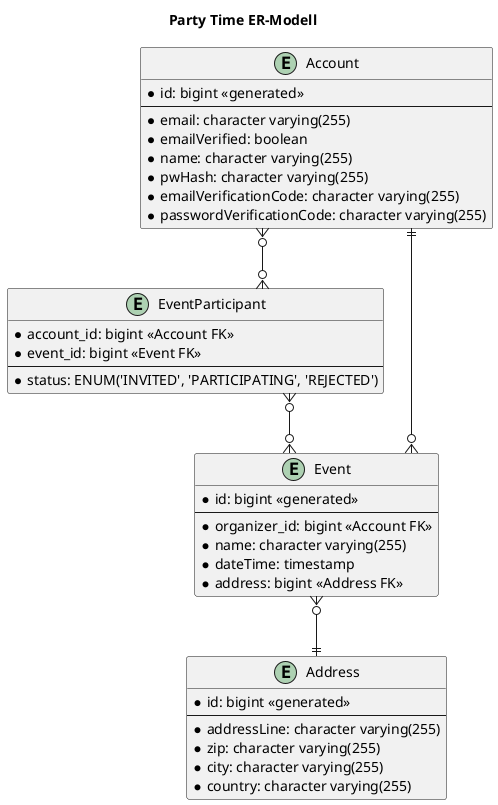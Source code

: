 @startuml er-model
title "Party Time ER-Modell"
skinparam linetype ortho

entity Account {
    * id: bigint <<generated>>
    --
    * email: character varying(255)
    * emailVerified: boolean
    * name: character varying(255)
    * pwHash: character varying(255)
    * emailVerificationCode: character varying(255)
    * passwordVerificationCode: character varying(255)
}

entity EventParticipant {
    * account_id: bigint <<Account FK>>
    * event_id: bigint <<Event FK>>
    --
    * status: ENUM('INVITED', 'PARTICIPATING', 'REJECTED')
}

entity Event {
    * id: bigint <<generated>>
    --
    * organizer_id: bigint <<Account FK>>
    * name: character varying(255)
    * dateTime: timestamp
    * address: bigint <<Address FK>>
}

entity Address {
    * id: bigint <<generated>>
    --
    * addressLine: character varying(255)
    * zip: character varying(255)
    * city: character varying(255)
    * country: character varying(255)
}

Account ||--o{ Event
Account }o--o{ EventParticipant
EventParticipant }o--o{ Event
Event }o--|| Address
@enduml
